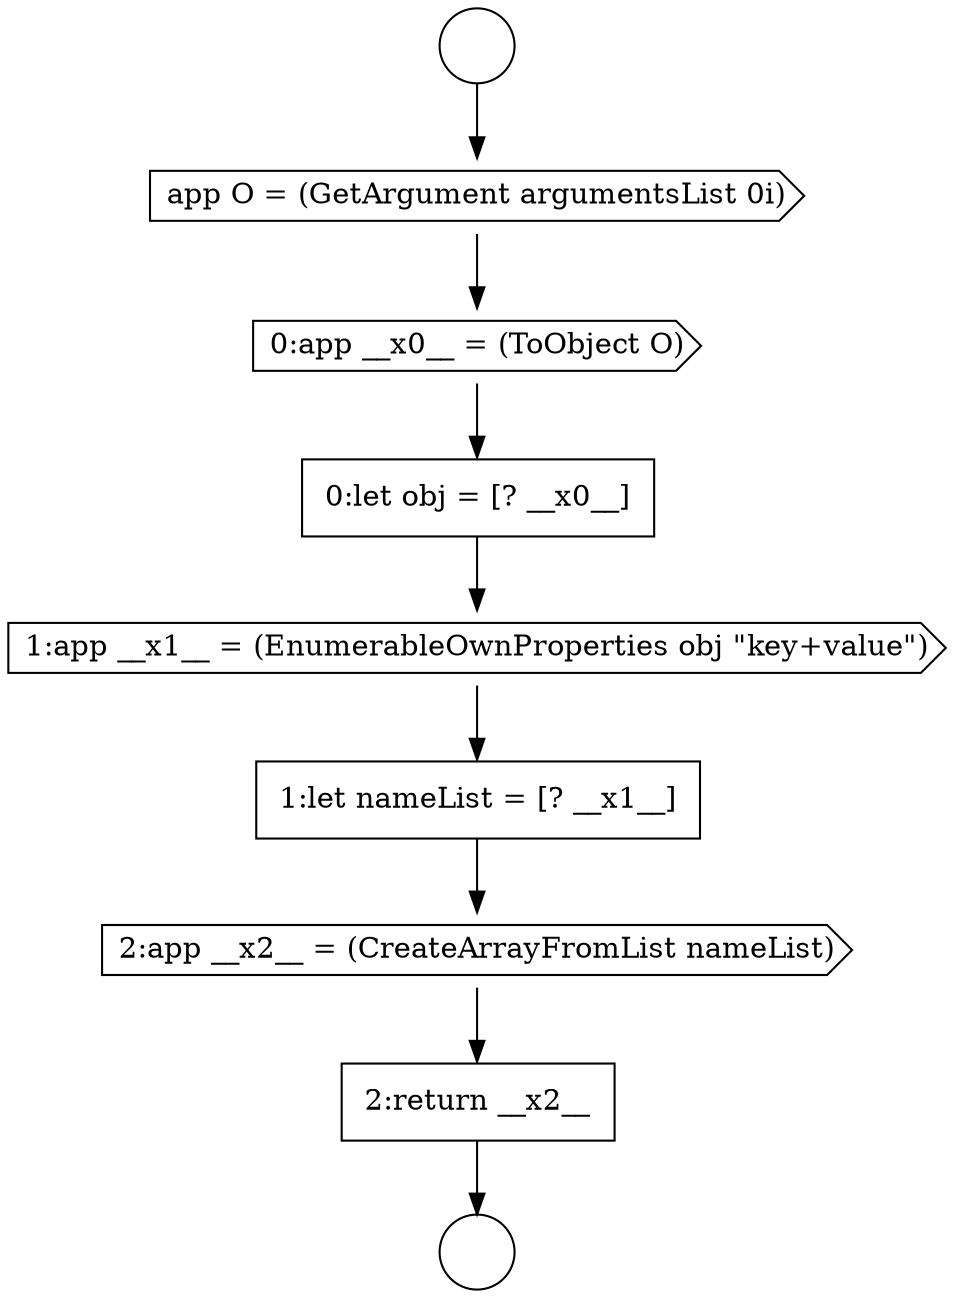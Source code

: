 digraph {
  node10671 [shape=circle label=" " color="black" fillcolor="white" style=filled]
  node10672 [shape=circle label=" " color="black" fillcolor="white" style=filled]
  node10674 [shape=cds, label=<<font color="black">0:app __x0__ = (ToObject O)</font>> color="black" fillcolor="white" style=filled]
  node10673 [shape=cds, label=<<font color="black">app O = (GetArgument argumentsList 0i)</font>> color="black" fillcolor="white" style=filled]
  node10679 [shape=none, margin=0, label=<<font color="black">
    <table border="0" cellborder="1" cellspacing="0" cellpadding="10">
      <tr><td align="left">2:return __x2__</td></tr>
    </table>
  </font>> color="black" fillcolor="white" style=filled]
  node10678 [shape=cds, label=<<font color="black">2:app __x2__ = (CreateArrayFromList nameList)</font>> color="black" fillcolor="white" style=filled]
  node10676 [shape=cds, label=<<font color="black">1:app __x1__ = (EnumerableOwnProperties obj &quot;key+value&quot;)</font>> color="black" fillcolor="white" style=filled]
  node10677 [shape=none, margin=0, label=<<font color="black">
    <table border="0" cellborder="1" cellspacing="0" cellpadding="10">
      <tr><td align="left">1:let nameList = [? __x1__]</td></tr>
    </table>
  </font>> color="black" fillcolor="white" style=filled]
  node10675 [shape=none, margin=0, label=<<font color="black">
    <table border="0" cellborder="1" cellspacing="0" cellpadding="10">
      <tr><td align="left">0:let obj = [? __x0__]</td></tr>
    </table>
  </font>> color="black" fillcolor="white" style=filled]
  node10675 -> node10676 [ color="black"]
  node10679 -> node10672 [ color="black"]
  node10678 -> node10679 [ color="black"]
  node10676 -> node10677 [ color="black"]
  node10674 -> node10675 [ color="black"]
  node10673 -> node10674 [ color="black"]
  node10677 -> node10678 [ color="black"]
  node10671 -> node10673 [ color="black"]
}
